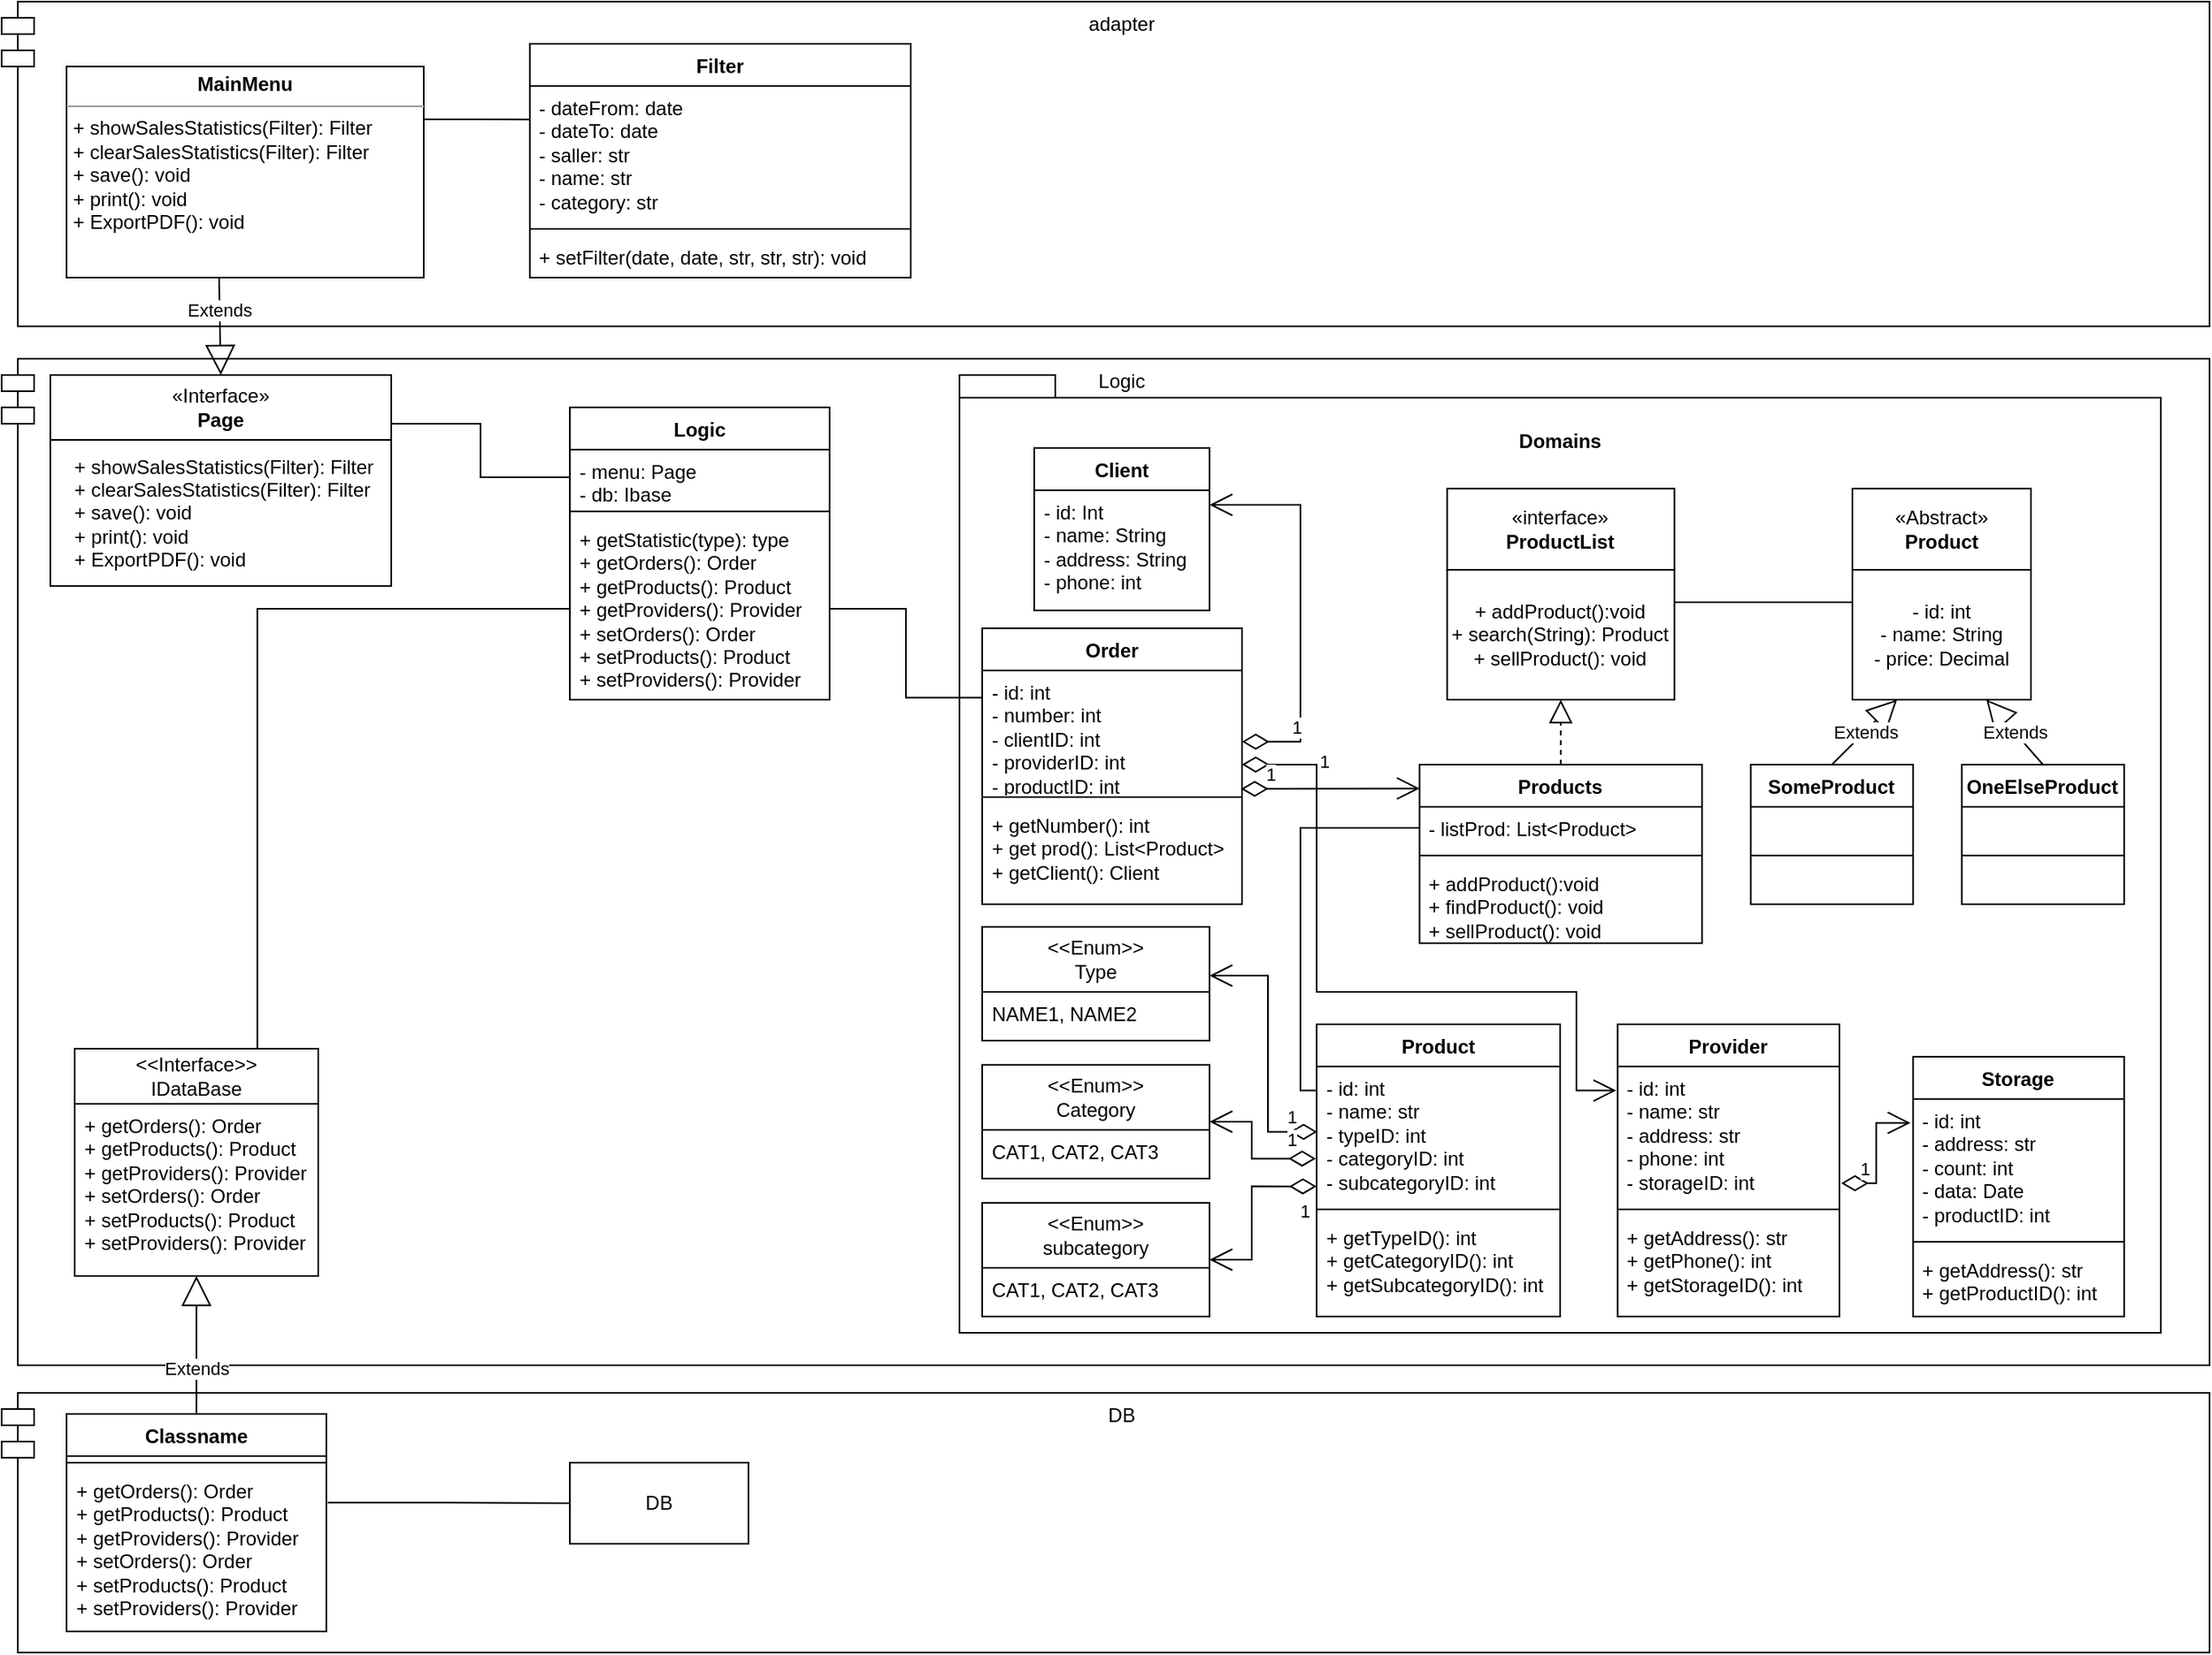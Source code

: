 <mxfile version="22.1.2" type="device">
  <diagram name="Страница — 1" id="iccQO1knJx4fQwvvYH7b">
    <mxGraphModel dx="1687" dy="1024" grid="1" gridSize="10" guides="1" tooltips="1" connect="1" arrows="1" fold="1" page="1" pageScale="1" pageWidth="827" pageHeight="1169" math="0" shadow="0">
      <root>
        <mxCell id="0" />
        <mxCell id="1" parent="0" />
        <mxCell id="4vGNX6ftqIx7hebFvJX0-1" value="adapter" style="shape=module;align=left;spacingLeft=20;align=center;verticalAlign=top;whiteSpace=wrap;html=1;" parent="1" vertex="1">
          <mxGeometry x="240" y="30" width="1360" height="200" as="geometry" />
        </mxCell>
        <mxCell id="4vGNX6ftqIx7hebFvJX0-2" value="Logic" style="shape=module;align=left;spacingLeft=20;align=center;verticalAlign=top;whiteSpace=wrap;html=1;" parent="1" vertex="1">
          <mxGeometry x="240" y="250" width="1360" height="620" as="geometry" />
        </mxCell>
        <mxCell id="4vGNX6ftqIx7hebFvJX0-3" value="DB" style="shape=module;align=left;spacingLeft=20;align=center;verticalAlign=top;whiteSpace=wrap;html=1;" parent="1" vertex="1">
          <mxGeometry x="240" y="887" width="1360" height="160" as="geometry" />
        </mxCell>
        <mxCell id="4vGNX6ftqIx7hebFvJX0-52" value="&lt;p style=&quot;margin:0px;margin-top:4px;text-align:center;&quot;&gt;&lt;b&gt;MainMenu&lt;/b&gt;&lt;/p&gt;&lt;hr size=&quot;1&quot;&gt;&lt;p style=&quot;margin:0px;margin-left:4px;&quot;&gt;+ showSalesStatistics(Filter): Filter&lt;/p&gt;&lt;p style=&quot;margin:0px;margin-left:4px;&quot;&gt;+ clearSalesStatistics(Filter): Filter&lt;br&gt;&lt;/p&gt;&lt;p style=&quot;margin:0px;margin-left:4px;&quot;&gt;+ save(): void&lt;/p&gt;&lt;p style=&quot;margin:0px;margin-left:4px;&quot;&gt;+ print(): void&lt;br&gt;&lt;/p&gt;&lt;p style=&quot;margin:0px;margin-left:4px;&quot;&gt;+ ExportPDF(): void&lt;/p&gt;&lt;p&gt;&lt;/p&gt;&lt;div style=&quot;text-align: center;&quot;&gt;&lt;span style=&quot;background-color: initial;&quot;&gt;&lt;br&gt;&lt;/span&gt;&lt;/div&gt;" style="verticalAlign=top;align=left;overflow=fill;fontSize=12;fontFamily=Helvetica;html=1;whiteSpace=wrap;" parent="1" vertex="1">
          <mxGeometry x="280" y="70" width="220" height="130" as="geometry" />
        </mxCell>
        <mxCell id="4vGNX6ftqIx7hebFvJX0-103" value="" style="endArrow=block;dashed=1;endFill=0;endSize=12;html=1;rounded=0;entryX=0.5;entryY=1;entryDx=0;entryDy=0;" parent="1" source="4vGNX6ftqIx7hebFvJX0-17" edge="1">
          <mxGeometry width="160" relative="1" as="geometry">
            <mxPoint x="1132" y="729.5" as="sourcePoint" />
            <mxPoint x="1279.37" y="720" as="targetPoint" />
          </mxGeometry>
        </mxCell>
        <mxCell id="4vGNX6ftqIx7hebFvJX0-108" value="Extends" style="endArrow=block;endSize=16;endFill=0;html=1;rounded=0;exitX=0.427;exitY=0.999;exitDx=0;exitDy=0;exitPerimeter=0;entryX=0.5;entryY=0;entryDx=0;entryDy=0;" parent="1" source="4vGNX6ftqIx7hebFvJX0-52" edge="1" target="4vGNX6ftqIx7hebFvJX0-6">
          <mxGeometry x="-0.329" width="160" relative="1" as="geometry">
            <mxPoint x="752" y="470" as="sourcePoint" />
            <mxPoint x="352" y="240" as="targetPoint" />
            <mxPoint as="offset" />
          </mxGeometry>
        </mxCell>
        <mxCell id="g3mx3zeiNkmtu5ke8cFK-6" value="Filter" style="swimlane;fontStyle=1;align=center;verticalAlign=top;childLayout=stackLayout;horizontal=1;startSize=26;horizontalStack=0;resizeParent=1;resizeParentMax=0;resizeLast=0;collapsible=1;marginBottom=0;whiteSpace=wrap;html=1;" vertex="1" parent="1">
          <mxGeometry x="565.37" y="56" width="234.63" height="144" as="geometry" />
        </mxCell>
        <mxCell id="g3mx3zeiNkmtu5ke8cFK-7" value="- dateFrom: date&lt;br&gt;- dateTo: date&lt;br&gt;- saller: str&lt;br&gt;- name: str&lt;br&gt;- category: str" style="text;strokeColor=none;fillColor=none;align=left;verticalAlign=top;spacingLeft=4;spacingRight=4;overflow=hidden;rotatable=0;points=[[0,0.5],[1,0.5]];portConstraint=eastwest;whiteSpace=wrap;html=1;" vertex="1" parent="g3mx3zeiNkmtu5ke8cFK-6">
          <mxGeometry y="26" width="234.63" height="84" as="geometry" />
        </mxCell>
        <mxCell id="g3mx3zeiNkmtu5ke8cFK-8" value="" style="line;strokeWidth=1;fillColor=none;align=left;verticalAlign=middle;spacingTop=-1;spacingLeft=3;spacingRight=3;rotatable=0;labelPosition=right;points=[];portConstraint=eastwest;strokeColor=inherit;" vertex="1" parent="g3mx3zeiNkmtu5ke8cFK-6">
          <mxGeometry y="110" width="234.63" height="8" as="geometry" />
        </mxCell>
        <mxCell id="g3mx3zeiNkmtu5ke8cFK-9" value="+ setFilter(date, date, str, str, str): void" style="text;strokeColor=none;fillColor=none;align=left;verticalAlign=top;spacingLeft=4;spacingRight=4;overflow=hidden;rotatable=0;points=[[0,0.5],[1,0.5]];portConstraint=eastwest;whiteSpace=wrap;html=1;" vertex="1" parent="g3mx3zeiNkmtu5ke8cFK-6">
          <mxGeometry y="118" width="234.63" height="26" as="geometry" />
        </mxCell>
        <mxCell id="g3mx3zeiNkmtu5ke8cFK-10" value="" style="group" vertex="1" connectable="0" parent="1">
          <mxGeometry x="270" y="260" width="210" height="164" as="geometry" />
        </mxCell>
        <mxCell id="4vGNX6ftqIx7hebFvJX0-6" value="«Interface»&lt;br&gt;&lt;b&gt;Page&lt;/b&gt;" style="html=1;whiteSpace=wrap;absoluteArcSize=0;noLabel=0;portConstraintRotation=0;snapToPoint=0;container=0;fixDash=0;dropTarget=0;collapsible=0;shadow=0;glass=0;" parent="g3mx3zeiNkmtu5ke8cFK-10" vertex="1">
          <mxGeometry width="210" height="40" as="geometry" />
        </mxCell>
        <mxCell id="4vGNX6ftqIx7hebFvJX0-46" value="&lt;p style=&quot;border-color: var(--border-color); text-align: left; margin: 0px 0px 0px 4px;&quot;&gt;+ showSalesStatistics(Filter): Filter&lt;/p&gt;&lt;p style=&quot;border-color: var(--border-color); text-align: left; margin: 0px 0px 0px 4px;&quot;&gt;+ clearSalesStatistics(Filter): Filter&lt;br style=&quot;border-color: var(--border-color);&quot;&gt;&lt;/p&gt;&lt;p style=&quot;border-color: var(--border-color); text-align: left; margin: 0px 0px 0px 4px;&quot;&gt;+ save(): void&lt;/p&gt;&lt;p style=&quot;border-color: var(--border-color); text-align: left; margin: 0px 0px 0px 4px;&quot;&gt;+ print(): void&lt;br style=&quot;border-color: var(--border-color);&quot;&gt;&lt;/p&gt;&lt;p style=&quot;border-color: var(--border-color); text-align: left; margin: 0px 0px 0px 4px;&quot;&gt;+ ExportPDF(): void&lt;/p&gt;" style="html=1;whiteSpace=wrap;" parent="g3mx3zeiNkmtu5ke8cFK-10" vertex="1">
          <mxGeometry y="40" width="210" height="90" as="geometry" />
        </mxCell>
        <mxCell id="g3mx3zeiNkmtu5ke8cFK-12" value="Logic" style="swimlane;fontStyle=1;align=center;verticalAlign=top;childLayout=stackLayout;horizontal=1;startSize=26;horizontalStack=0;resizeParent=1;resizeParentMax=0;resizeLast=0;collapsible=1;marginBottom=0;whiteSpace=wrap;html=1;" vertex="1" parent="1">
          <mxGeometry x="590" y="280" width="160" height="180" as="geometry" />
        </mxCell>
        <mxCell id="g3mx3zeiNkmtu5ke8cFK-13" value="- menu: Page&lt;br&gt;- db: Ibase" style="text;strokeColor=none;fillColor=none;align=left;verticalAlign=top;spacingLeft=4;spacingRight=4;overflow=hidden;rotatable=0;points=[[0,0.5],[1,0.5]];portConstraint=eastwest;whiteSpace=wrap;html=1;" vertex="1" parent="g3mx3zeiNkmtu5ke8cFK-12">
          <mxGeometry y="26" width="160" height="34" as="geometry" />
        </mxCell>
        <mxCell id="g3mx3zeiNkmtu5ke8cFK-14" value="" style="line;strokeWidth=1;fillColor=none;align=left;verticalAlign=middle;spacingTop=-1;spacingLeft=3;spacingRight=3;rotatable=0;labelPosition=right;points=[];portConstraint=eastwest;strokeColor=inherit;" vertex="1" parent="g3mx3zeiNkmtu5ke8cFK-12">
          <mxGeometry y="60" width="160" height="8" as="geometry" />
        </mxCell>
        <mxCell id="g3mx3zeiNkmtu5ke8cFK-15" value="+ getStatistic(type): type&lt;br&gt;+ getOrders(): Order&lt;br style=&quot;border-color: var(--border-color);&quot;&gt;+ getProducts(): Product&lt;br style=&quot;border-color: var(--border-color);&quot;&gt;+ getProviders(): Provider&lt;br style=&quot;border-color: var(--border-color);&quot;&gt;+ setOrders(): Order&lt;br style=&quot;border-color: var(--border-color);&quot;&gt;+ setProducts(): Product&lt;br style=&quot;border-color: var(--border-color);&quot;&gt;+ setProviders(): Provider" style="text;strokeColor=none;fillColor=none;align=left;verticalAlign=top;spacingLeft=4;spacingRight=4;overflow=hidden;rotatable=0;points=[[0,0.5],[1,0.5]];portConstraint=eastwest;whiteSpace=wrap;html=1;" vertex="1" parent="g3mx3zeiNkmtu5ke8cFK-12">
          <mxGeometry y="68" width="160" height="112" as="geometry" />
        </mxCell>
        <mxCell id="g3mx3zeiNkmtu5ke8cFK-16" value="&lt;div style=&quot;&quot;&gt;&lt;span style=&quot;background-color: initial;&quot;&gt;Domains&lt;/span&gt;&lt;/div&gt;&lt;div style=&quot;&quot;&gt;&lt;span style=&quot;background-color: initial;&quot;&gt;&lt;br&gt;&lt;/span&gt;&lt;/div&gt;&lt;div style=&quot;&quot;&gt;&lt;span style=&quot;background-color: initial;&quot;&gt;&lt;br&gt;&lt;/span&gt;&lt;/div&gt;&lt;div style=&quot;&quot;&gt;&lt;span style=&quot;background-color: initial;&quot;&gt;&lt;br&gt;&lt;/span&gt;&lt;/div&gt;&lt;br&gt;&lt;br&gt;&lt;br&gt;&lt;br&gt;&lt;br&gt;&lt;br&gt;&lt;br&gt;&lt;br&gt;&lt;br&gt;&lt;br&gt;&lt;br&gt;&lt;br&gt;&lt;br&gt;&lt;br&gt;&lt;br&gt;&lt;br&gt;&lt;br&gt;&lt;br&gt;&lt;br&gt;&lt;br&gt;&lt;br&gt;&lt;br&gt;&lt;br&gt;&lt;br&gt;&lt;br&gt;&lt;br&gt;&lt;br&gt;&lt;br&gt;&lt;br&gt;&lt;br&gt;&lt;br&gt;&lt;br&gt;&lt;div style=&quot;&quot;&gt;&lt;br&gt;&lt;/div&gt;" style="shape=folder;fontStyle=1;spacingTop=10;tabWidth=40;tabHeight=14;tabPosition=left;html=1;whiteSpace=wrap;align=center;" vertex="1" parent="1">
          <mxGeometry x="830" y="260" width="740" height="590" as="geometry" />
        </mxCell>
        <mxCell id="g3mx3zeiNkmtu5ke8cFK-17" value="Product" style="swimlane;fontStyle=1;align=center;verticalAlign=top;childLayout=stackLayout;horizontal=1;startSize=26;horizontalStack=0;resizeParent=1;resizeParentMax=0;resizeLast=0;collapsible=1;marginBottom=0;whiteSpace=wrap;html=1;" vertex="1" parent="1">
          <mxGeometry x="1050" y="660" width="150" height="180" as="geometry" />
        </mxCell>
        <mxCell id="g3mx3zeiNkmtu5ke8cFK-18" value="- id: int&lt;br&gt;- name: str&lt;br&gt;- typeID: int&lt;br&gt;- categoryID: int&lt;br&gt;- subcategoryID: int" style="text;strokeColor=none;fillColor=none;align=left;verticalAlign=top;spacingLeft=4;spacingRight=4;overflow=hidden;rotatable=0;points=[[0,0.5],[1,0.5]];portConstraint=eastwest;whiteSpace=wrap;html=1;" vertex="1" parent="g3mx3zeiNkmtu5ke8cFK-17">
          <mxGeometry y="26" width="150" height="84" as="geometry" />
        </mxCell>
        <mxCell id="g3mx3zeiNkmtu5ke8cFK-19" value="" style="line;strokeWidth=1;fillColor=none;align=left;verticalAlign=middle;spacingTop=-1;spacingLeft=3;spacingRight=3;rotatable=0;labelPosition=right;points=[];portConstraint=eastwest;strokeColor=inherit;" vertex="1" parent="g3mx3zeiNkmtu5ke8cFK-17">
          <mxGeometry y="110" width="150" height="8" as="geometry" />
        </mxCell>
        <mxCell id="g3mx3zeiNkmtu5ke8cFK-20" value="+ getTypeID(): int&lt;br&gt;+ getCategoryID(): int&lt;br&gt;+ getSubcategoryID(): int" style="text;strokeColor=none;fillColor=none;align=left;verticalAlign=top;spacingLeft=4;spacingRight=4;overflow=hidden;rotatable=0;points=[[0,0.5],[1,0.5]];portConstraint=eastwest;whiteSpace=wrap;html=1;" vertex="1" parent="g3mx3zeiNkmtu5ke8cFK-17">
          <mxGeometry y="118" width="150" height="62" as="geometry" />
        </mxCell>
        <mxCell id="g3mx3zeiNkmtu5ke8cFK-21" value="Client" style="swimlane;fontStyle=1;align=center;verticalAlign=top;childLayout=stackLayout;horizontal=1;startSize=26;horizontalStack=0;resizeParent=1;resizeParentMax=0;resizeLast=0;collapsible=1;marginBottom=0;whiteSpace=wrap;html=1;" vertex="1" parent="1">
          <mxGeometry x="876" y="305" width="108" height="100" as="geometry" />
        </mxCell>
        <mxCell id="g3mx3zeiNkmtu5ke8cFK-22" value="- id: Int&lt;br&gt;- name: String&lt;br&gt;- address: String&lt;br&gt;- phone: int" style="text;strokeColor=none;fillColor=none;align=left;verticalAlign=top;spacingLeft=4;spacingRight=4;overflow=hidden;rotatable=0;points=[[0,0.5],[1,0.5]];portConstraint=eastwest;whiteSpace=wrap;html=1;" vertex="1" parent="g3mx3zeiNkmtu5ke8cFK-21">
          <mxGeometry y="26" width="108" height="74" as="geometry" />
        </mxCell>
        <mxCell id="g3mx3zeiNkmtu5ke8cFK-47" value="Products" style="swimlane;fontStyle=1;align=center;verticalAlign=top;childLayout=stackLayout;horizontal=1;startSize=26;horizontalStack=0;resizeParent=1;resizeParentMax=0;resizeLast=0;collapsible=1;marginBottom=0;whiteSpace=wrap;html=1;" vertex="1" parent="1">
          <mxGeometry x="1113.37" y="500" width="174" height="110" as="geometry" />
        </mxCell>
        <mxCell id="g3mx3zeiNkmtu5ke8cFK-48" value="- listProd: List&amp;lt;Product&amp;gt;" style="text;strokeColor=none;fillColor=none;align=left;verticalAlign=top;spacingLeft=4;spacingRight=4;overflow=hidden;rotatable=0;points=[[0,0.5],[1,0.5]];portConstraint=eastwest;whiteSpace=wrap;html=1;" vertex="1" parent="g3mx3zeiNkmtu5ke8cFK-47">
          <mxGeometry y="26" width="174" height="26" as="geometry" />
        </mxCell>
        <mxCell id="g3mx3zeiNkmtu5ke8cFK-49" value="" style="line;strokeWidth=1;fillColor=none;align=left;verticalAlign=middle;spacingTop=-1;spacingLeft=3;spacingRight=3;rotatable=0;labelPosition=right;points=[];portConstraint=eastwest;strokeColor=inherit;" vertex="1" parent="g3mx3zeiNkmtu5ke8cFK-47">
          <mxGeometry y="52" width="174" height="8" as="geometry" />
        </mxCell>
        <mxCell id="g3mx3zeiNkmtu5ke8cFK-50" value="+ addProduct():void&lt;br style=&quot;border-color: var(--border-color); text-align: center;&quot;&gt;&lt;span style=&quot;text-align: center;&quot;&gt;+ findProduct(): void&lt;/span&gt;&lt;br style=&quot;border-color: var(--border-color); text-align: center;&quot;&gt;&lt;span style=&quot;text-align: center;&quot;&gt;+ sellProduct(): void&lt;/span&gt;" style="text;strokeColor=none;fillColor=none;align=left;verticalAlign=top;spacingLeft=4;spacingRight=4;overflow=hidden;rotatable=0;points=[[0,0.5],[1,0.5]];portConstraint=eastwest;whiteSpace=wrap;html=1;" vertex="1" parent="g3mx3zeiNkmtu5ke8cFK-47">
          <mxGeometry y="60" width="174" height="50" as="geometry" />
        </mxCell>
        <mxCell id="g3mx3zeiNkmtu5ke8cFK-51" value="«interface»&lt;br&gt;&lt;b&gt;ProductList&lt;/b&gt;" style="html=1;whiteSpace=wrap;" vertex="1" parent="1">
          <mxGeometry x="1130.37" y="330" width="140" height="50" as="geometry" />
        </mxCell>
        <mxCell id="g3mx3zeiNkmtu5ke8cFK-52" value="«Abstract»&lt;br&gt;&lt;b&gt;Product&lt;/b&gt;" style="html=1;whiteSpace=wrap;" vertex="1" parent="1">
          <mxGeometry x="1380" y="330" width="110" height="50" as="geometry" />
        </mxCell>
        <mxCell id="g3mx3zeiNkmtu5ke8cFK-53" value="SomeProduct" style="swimlane;fontStyle=1;align=center;verticalAlign=top;childLayout=stackLayout;horizontal=1;startSize=26;horizontalStack=0;resizeParent=1;resizeParentMax=0;resizeLast=0;collapsible=1;marginBottom=0;whiteSpace=wrap;html=1;" vertex="1" parent="1">
          <mxGeometry x="1317.37" y="500" width="100" height="86" as="geometry" />
        </mxCell>
        <mxCell id="g3mx3zeiNkmtu5ke8cFK-54" value="&lt;br&gt;" style="text;strokeColor=none;fillColor=none;align=left;verticalAlign=top;spacingLeft=4;spacingRight=4;overflow=hidden;rotatable=0;points=[[0,0.5],[1,0.5]];portConstraint=eastwest;whiteSpace=wrap;html=1;" vertex="1" parent="g3mx3zeiNkmtu5ke8cFK-53">
          <mxGeometry y="26" width="100" height="26" as="geometry" />
        </mxCell>
        <mxCell id="g3mx3zeiNkmtu5ke8cFK-55" value="" style="line;strokeWidth=1;fillColor=none;align=left;verticalAlign=middle;spacingTop=-1;spacingLeft=3;spacingRight=3;rotatable=0;labelPosition=right;points=[];portConstraint=eastwest;strokeColor=inherit;" vertex="1" parent="g3mx3zeiNkmtu5ke8cFK-53">
          <mxGeometry y="52" width="100" height="8" as="geometry" />
        </mxCell>
        <mxCell id="g3mx3zeiNkmtu5ke8cFK-56" value="&lt;br&gt;" style="text;strokeColor=none;fillColor=none;align=left;verticalAlign=top;spacingLeft=4;spacingRight=4;overflow=hidden;rotatable=0;points=[[0,0.5],[1,0.5]];portConstraint=eastwest;whiteSpace=wrap;html=1;" vertex="1" parent="g3mx3zeiNkmtu5ke8cFK-53">
          <mxGeometry y="60" width="100" height="26" as="geometry" />
        </mxCell>
        <mxCell id="g3mx3zeiNkmtu5ke8cFK-57" value="+ addProduct():void&lt;br&gt;+ search(String): Product&lt;br&gt;+ sellProduct(): void" style="html=1;whiteSpace=wrap;" vertex="1" parent="1">
          <mxGeometry x="1130.37" y="380" width="140" height="80" as="geometry" />
        </mxCell>
        <mxCell id="g3mx3zeiNkmtu5ke8cFK-58" value="- id: int&lt;br&gt;- name: String&lt;br&gt;- price: Decimal" style="html=1;whiteSpace=wrap;" vertex="1" parent="1">
          <mxGeometry x="1380" y="380" width="110" height="80" as="geometry" />
        </mxCell>
        <mxCell id="g3mx3zeiNkmtu5ke8cFK-59" value="OneElseProduct" style="swimlane;fontStyle=1;align=center;verticalAlign=top;childLayout=stackLayout;horizontal=1;startSize=26;horizontalStack=0;resizeParent=1;resizeParentMax=0;resizeLast=0;collapsible=1;marginBottom=0;whiteSpace=wrap;html=1;" vertex="1" parent="1">
          <mxGeometry x="1447.37" y="500" width="100" height="86" as="geometry" />
        </mxCell>
        <mxCell id="g3mx3zeiNkmtu5ke8cFK-60" value="&lt;br&gt;" style="text;strokeColor=none;fillColor=none;align=left;verticalAlign=top;spacingLeft=4;spacingRight=4;overflow=hidden;rotatable=0;points=[[0,0.5],[1,0.5]];portConstraint=eastwest;whiteSpace=wrap;html=1;" vertex="1" parent="g3mx3zeiNkmtu5ke8cFK-59">
          <mxGeometry y="26" width="100" height="26" as="geometry" />
        </mxCell>
        <mxCell id="g3mx3zeiNkmtu5ke8cFK-61" value="" style="line;strokeWidth=1;fillColor=none;align=left;verticalAlign=middle;spacingTop=-1;spacingLeft=3;spacingRight=3;rotatable=0;labelPosition=right;points=[];portConstraint=eastwest;strokeColor=inherit;" vertex="1" parent="g3mx3zeiNkmtu5ke8cFK-59">
          <mxGeometry y="52" width="100" height="8" as="geometry" />
        </mxCell>
        <mxCell id="g3mx3zeiNkmtu5ke8cFK-62" value="&lt;br&gt;" style="text;strokeColor=none;fillColor=none;align=left;verticalAlign=top;spacingLeft=4;spacingRight=4;overflow=hidden;rotatable=0;points=[[0,0.5],[1,0.5]];portConstraint=eastwest;whiteSpace=wrap;html=1;" vertex="1" parent="g3mx3zeiNkmtu5ke8cFK-59">
          <mxGeometry y="60" width="100" height="26" as="geometry" />
        </mxCell>
        <mxCell id="g3mx3zeiNkmtu5ke8cFK-63" value="" style="endArrow=block;dashed=1;endFill=0;endSize=12;html=1;rounded=0;exitX=0.5;exitY=0;exitDx=0;exitDy=0;entryX=0.5;entryY=1;entryDx=0;entryDy=0;" edge="1" parent="1" source="g3mx3zeiNkmtu5ke8cFK-47" target="g3mx3zeiNkmtu5ke8cFK-57">
          <mxGeometry width="160" relative="1" as="geometry">
            <mxPoint x="1140" y="345" as="sourcePoint" />
            <mxPoint x="1300" y="345" as="targetPoint" />
            <Array as="points" />
          </mxGeometry>
        </mxCell>
        <mxCell id="g3mx3zeiNkmtu5ke8cFK-64" value="Extends" style="endArrow=block;endSize=16;endFill=0;html=1;rounded=0;entryX=0.25;entryY=1;entryDx=0;entryDy=0;exitX=0.5;exitY=0;exitDx=0;exitDy=0;" edge="1" parent="1" source="g3mx3zeiNkmtu5ke8cFK-53" target="g3mx3zeiNkmtu5ke8cFK-58">
          <mxGeometry width="160" relative="1" as="geometry">
            <mxPoint x="1338" y="472" as="sourcePoint" />
            <mxPoint x="1498" y="472" as="targetPoint" />
          </mxGeometry>
        </mxCell>
        <mxCell id="g3mx3zeiNkmtu5ke8cFK-65" value="Extends" style="endArrow=block;endSize=16;endFill=0;html=1;rounded=0;entryX=0.75;entryY=1;entryDx=0;entryDy=0;exitX=0.5;exitY=0;exitDx=0;exitDy=0;" edge="1" parent="1" source="g3mx3zeiNkmtu5ke8cFK-59" target="g3mx3zeiNkmtu5ke8cFK-58">
          <mxGeometry width="160" relative="1" as="geometry">
            <mxPoint x="1140" y="210" as="sourcePoint" />
            <mxPoint x="1300" y="210" as="targetPoint" />
          </mxGeometry>
        </mxCell>
        <mxCell id="g3mx3zeiNkmtu5ke8cFK-66" value="" style="endArrow=none;html=1;edgeStyle=orthogonalEdgeStyle;rounded=0;exitX=0;exitY=0.25;exitDx=0;exitDy=0;entryX=1;entryY=0.25;entryDx=0;entryDy=0;" edge="1" parent="1" source="g3mx3zeiNkmtu5ke8cFK-58" target="g3mx3zeiNkmtu5ke8cFK-57">
          <mxGeometry relative="1" as="geometry">
            <mxPoint x="1309" y="290" as="sourcePoint" />
            <mxPoint x="1190" y="365" as="targetPoint" />
          </mxGeometry>
        </mxCell>
        <mxCell id="g3mx3zeiNkmtu5ke8cFK-67" value="Order" style="swimlane;fontStyle=1;align=center;verticalAlign=top;childLayout=stackLayout;horizontal=1;startSize=26;horizontalStack=0;resizeParent=1;resizeParentMax=0;resizeLast=0;collapsible=1;marginBottom=0;whiteSpace=wrap;html=1;" vertex="1" parent="1">
          <mxGeometry x="844" y="416" width="160" height="170" as="geometry" />
        </mxCell>
        <mxCell id="g3mx3zeiNkmtu5ke8cFK-68" value="- id: int&lt;br&gt;- number: int&lt;br&gt;- clientID: int&lt;br&gt;- providerID: int&lt;br style=&quot;border-color: var(--border-color);&quot;&gt;- productID: int" style="text;strokeColor=none;fillColor=none;align=left;verticalAlign=top;spacingLeft=4;spacingRight=4;overflow=hidden;rotatable=0;points=[[0,0.5],[1,0.5]];portConstraint=eastwest;whiteSpace=wrap;html=1;" vertex="1" parent="g3mx3zeiNkmtu5ke8cFK-67">
          <mxGeometry y="26" width="160" height="74" as="geometry" />
        </mxCell>
        <mxCell id="g3mx3zeiNkmtu5ke8cFK-69" value="" style="line;strokeWidth=1;fillColor=none;align=left;verticalAlign=middle;spacingTop=-1;spacingLeft=3;spacingRight=3;rotatable=0;labelPosition=right;points=[];portConstraint=eastwest;strokeColor=inherit;" vertex="1" parent="g3mx3zeiNkmtu5ke8cFK-67">
          <mxGeometry y="100" width="160" height="8" as="geometry" />
        </mxCell>
        <mxCell id="g3mx3zeiNkmtu5ke8cFK-70" value="+ getNumber(): int&lt;br&gt;+ get prod(): List&amp;lt;Product&amp;gt;&lt;br&gt;+ getClient(): Client" style="text;strokeColor=none;fillColor=none;align=left;verticalAlign=top;spacingLeft=4;spacingRight=4;overflow=hidden;rotatable=0;points=[[0,0.5],[1,0.5]];portConstraint=eastwest;whiteSpace=wrap;html=1;" vertex="1" parent="g3mx3zeiNkmtu5ke8cFK-67">
          <mxGeometry y="108" width="160" height="62" as="geometry" />
        </mxCell>
        <mxCell id="g3mx3zeiNkmtu5ke8cFK-71" value="Storage" style="swimlane;fontStyle=1;align=center;verticalAlign=top;childLayout=stackLayout;horizontal=1;startSize=26;horizontalStack=0;resizeParent=1;resizeParentMax=0;resizeLast=0;collapsible=1;marginBottom=0;whiteSpace=wrap;html=1;" vertex="1" parent="1">
          <mxGeometry x="1417.37" y="680" width="130" height="160" as="geometry" />
        </mxCell>
        <mxCell id="g3mx3zeiNkmtu5ke8cFK-72" value="- id: int&lt;br&gt;- address: str&lt;br&gt;- count: int&lt;br&gt;- data: Date&lt;br&gt;- productID: int" style="text;strokeColor=none;fillColor=none;align=left;verticalAlign=top;spacingLeft=4;spacingRight=4;overflow=hidden;rotatable=0;points=[[0,0.5],[1,0.5]];portConstraint=eastwest;whiteSpace=wrap;html=1;" vertex="1" parent="g3mx3zeiNkmtu5ke8cFK-71">
          <mxGeometry y="26" width="130" height="84" as="geometry" />
        </mxCell>
        <mxCell id="g3mx3zeiNkmtu5ke8cFK-73" value="" style="line;strokeWidth=1;fillColor=none;align=left;verticalAlign=middle;spacingTop=-1;spacingLeft=3;spacingRight=3;rotatable=0;labelPosition=right;points=[];portConstraint=eastwest;strokeColor=inherit;" vertex="1" parent="g3mx3zeiNkmtu5ke8cFK-71">
          <mxGeometry y="110" width="130" height="8" as="geometry" />
        </mxCell>
        <mxCell id="g3mx3zeiNkmtu5ke8cFK-74" value="+ getAddress(): str&lt;br&gt;+ getProductID(): int" style="text;strokeColor=none;fillColor=none;align=left;verticalAlign=top;spacingLeft=4;spacingRight=4;overflow=hidden;rotatable=0;points=[[0,0.5],[1,0.5]];portConstraint=eastwest;whiteSpace=wrap;html=1;" vertex="1" parent="g3mx3zeiNkmtu5ke8cFK-71">
          <mxGeometry y="118" width="130" height="42" as="geometry" />
        </mxCell>
        <mxCell id="g3mx3zeiNkmtu5ke8cFK-75" value="Provider" style="swimlane;fontStyle=1;align=center;verticalAlign=top;childLayout=stackLayout;horizontal=1;startSize=26;horizontalStack=0;resizeParent=1;resizeParentMax=0;resizeLast=0;collapsible=1;marginBottom=0;whiteSpace=wrap;html=1;" vertex="1" parent="1">
          <mxGeometry x="1235.37" y="660" width="136.63" height="180" as="geometry" />
        </mxCell>
        <mxCell id="g3mx3zeiNkmtu5ke8cFK-76" value="- id: int&lt;br&gt;- name: str&lt;br&gt;- address: str&lt;br&gt;- phone: int&lt;br&gt;- storageID: int" style="text;strokeColor=none;fillColor=none;align=left;verticalAlign=top;spacingLeft=4;spacingRight=4;overflow=hidden;rotatable=0;points=[[0,0.5],[1,0.5]];portConstraint=eastwest;whiteSpace=wrap;html=1;" vertex="1" parent="g3mx3zeiNkmtu5ke8cFK-75">
          <mxGeometry y="26" width="136.63" height="84" as="geometry" />
        </mxCell>
        <mxCell id="g3mx3zeiNkmtu5ke8cFK-77" value="" style="line;strokeWidth=1;fillColor=none;align=left;verticalAlign=middle;spacingTop=-1;spacingLeft=3;spacingRight=3;rotatable=0;labelPosition=right;points=[];portConstraint=eastwest;strokeColor=inherit;" vertex="1" parent="g3mx3zeiNkmtu5ke8cFK-75">
          <mxGeometry y="110" width="136.63" height="8" as="geometry" />
        </mxCell>
        <mxCell id="g3mx3zeiNkmtu5ke8cFK-78" value="+ getAddress(): str&lt;br&gt;+ getPhone(): int&lt;br&gt;+ getStorageID(): int" style="text;strokeColor=none;fillColor=none;align=left;verticalAlign=top;spacingLeft=4;spacingRight=4;overflow=hidden;rotatable=0;points=[[0,0.5],[1,0.5]];portConstraint=eastwest;whiteSpace=wrap;html=1;" vertex="1" parent="g3mx3zeiNkmtu5ke8cFK-75">
          <mxGeometry y="118" width="136.63" height="62" as="geometry" />
        </mxCell>
        <mxCell id="g3mx3zeiNkmtu5ke8cFK-79" value="&amp;lt;&amp;lt;Enum&amp;gt;&amp;gt;&lt;br&gt;Type" style="swimlane;fontStyle=0;childLayout=stackLayout;horizontal=1;startSize=40;fillColor=none;horizontalStack=0;resizeParent=1;resizeParentMax=0;resizeLast=0;collapsible=1;marginBottom=0;whiteSpace=wrap;html=1;" vertex="1" parent="1">
          <mxGeometry x="844" y="600" width="140" height="70" as="geometry" />
        </mxCell>
        <mxCell id="g3mx3zeiNkmtu5ke8cFK-80" value="NAME1, NAME2" style="text;strokeColor=none;fillColor=none;align=left;verticalAlign=top;spacingLeft=4;spacingRight=4;overflow=hidden;rotatable=0;points=[[0,0.5],[1,0.5]];portConstraint=eastwest;whiteSpace=wrap;html=1;" vertex="1" parent="g3mx3zeiNkmtu5ke8cFK-79">
          <mxGeometry y="40" width="140" height="30" as="geometry" />
        </mxCell>
        <mxCell id="g3mx3zeiNkmtu5ke8cFK-83" value="&amp;lt;&amp;lt;Enum&amp;gt;&amp;gt;&lt;br&gt;Category" style="swimlane;fontStyle=0;childLayout=stackLayout;horizontal=1;startSize=40;fillColor=none;horizontalStack=0;resizeParent=1;resizeParentMax=0;resizeLast=0;collapsible=1;marginBottom=0;whiteSpace=wrap;html=1;" vertex="1" parent="1">
          <mxGeometry x="844" y="685" width="140" height="70" as="geometry" />
        </mxCell>
        <mxCell id="g3mx3zeiNkmtu5ke8cFK-84" value="CAT1, CAT2, CAT3" style="text;strokeColor=none;fillColor=none;align=left;verticalAlign=top;spacingLeft=4;spacingRight=4;overflow=hidden;rotatable=0;points=[[0,0.5],[1,0.5]];portConstraint=eastwest;whiteSpace=wrap;html=1;" vertex="1" parent="g3mx3zeiNkmtu5ke8cFK-83">
          <mxGeometry y="40" width="140" height="30" as="geometry" />
        </mxCell>
        <mxCell id="g3mx3zeiNkmtu5ke8cFK-85" value="&amp;lt;&amp;lt;Enum&amp;gt;&amp;gt;&lt;br&gt;subcategory" style="swimlane;fontStyle=0;childLayout=stackLayout;horizontal=1;startSize=40;fillColor=none;horizontalStack=0;resizeParent=1;resizeParentMax=0;resizeLast=0;collapsible=1;marginBottom=0;whiteSpace=wrap;html=1;" vertex="1" parent="1">
          <mxGeometry x="844" y="770" width="140" height="70" as="geometry" />
        </mxCell>
        <mxCell id="g3mx3zeiNkmtu5ke8cFK-86" value="CAT1, CAT2, CAT3" style="text;strokeColor=none;fillColor=none;align=left;verticalAlign=top;spacingLeft=4;spacingRight=4;overflow=hidden;rotatable=0;points=[[0,0.5],[1,0.5]];portConstraint=eastwest;whiteSpace=wrap;html=1;" vertex="1" parent="g3mx3zeiNkmtu5ke8cFK-85">
          <mxGeometry y="40" width="140" height="30" as="geometry" />
        </mxCell>
        <mxCell id="g3mx3zeiNkmtu5ke8cFK-87" value="1" style="endArrow=open;html=1;endSize=12;startArrow=diamondThin;startSize=14;startFill=0;edgeStyle=orthogonalEdgeStyle;align=left;verticalAlign=bottom;rounded=0;entryX=1.007;entryY=0.438;entryDx=0;entryDy=0;entryPerimeter=0;" edge="1" parent="1" target="g3mx3zeiNkmtu5ke8cFK-79">
          <mxGeometry x="-0.751" relative="1" as="geometry">
            <mxPoint x="1050.42" y="726.217" as="sourcePoint" />
            <mxPoint x="984.0" y="590.0" as="targetPoint" />
            <Array as="points">
              <mxPoint x="1020" y="726" />
              <mxPoint x="1020" y="630" />
              <mxPoint x="984" y="630" />
            </Array>
            <mxPoint as="offset" />
          </mxGeometry>
        </mxCell>
        <mxCell id="g3mx3zeiNkmtu5ke8cFK-88" value="1" style="endArrow=open;html=1;endSize=12;startArrow=diamondThin;startSize=14;startFill=0;edgeStyle=orthogonalEdgeStyle;align=left;verticalAlign=bottom;rounded=0;entryX=1;entryY=0.5;entryDx=0;entryDy=0;exitX=-0.003;exitY=0.675;exitDx=0;exitDy=0;exitPerimeter=0;" edge="1" parent="1" source="g3mx3zeiNkmtu5ke8cFK-18" target="g3mx3zeiNkmtu5ke8cFK-83">
          <mxGeometry x="-0.555" y="-3" relative="1" as="geometry">
            <mxPoint x="1050" y="774" as="sourcePoint" />
            <mxPoint x="994" y="638" as="targetPoint" />
            <Array as="points">
              <mxPoint x="1010" y="743" />
              <mxPoint x="1010" y="720" />
            </Array>
            <mxPoint as="offset" />
          </mxGeometry>
        </mxCell>
        <mxCell id="g3mx3zeiNkmtu5ke8cFK-89" value="1" style="endArrow=open;html=1;endSize=12;startArrow=diamondThin;startSize=14;startFill=0;edgeStyle=orthogonalEdgeStyle;align=left;verticalAlign=bottom;rounded=0;entryX=1;entryY=0.5;entryDx=0;entryDy=0;exitX=0;exitY=0.879;exitDx=0;exitDy=0;exitPerimeter=0;" edge="1" parent="1" source="g3mx3zeiNkmtu5ke8cFK-18" target="g3mx3zeiNkmtu5ke8cFK-85">
          <mxGeometry x="0.203" y="18" relative="1" as="geometry">
            <mxPoint x="1050" y="774" as="sourcePoint" />
            <mxPoint x="994" y="638" as="targetPoint" />
            <Array as="points">
              <mxPoint x="1010" y="760" />
              <mxPoint x="1010" y="805" />
            </Array>
            <mxPoint x="10" y="-3" as="offset" />
          </mxGeometry>
        </mxCell>
        <mxCell id="g3mx3zeiNkmtu5ke8cFK-90" value="1" style="endArrow=open;html=1;endSize=12;startArrow=diamondThin;startSize=14;startFill=0;edgeStyle=orthogonalEdgeStyle;align=left;verticalAlign=bottom;rounded=0;exitX=1.008;exitY=0.856;exitDx=0;exitDy=0;exitPerimeter=0;entryX=-0.012;entryY=0.175;entryDx=0;entryDy=0;entryPerimeter=0;" edge="1" parent="1" source="g3mx3zeiNkmtu5ke8cFK-76" target="g3mx3zeiNkmtu5ke8cFK-72">
          <mxGeometry x="-0.751" relative="1" as="geometry">
            <mxPoint x="1426.39" y="716.217" as="sourcePoint" />
            <mxPoint x="1360.97" y="621" as="targetPoint" />
            <Array as="points" />
            <mxPoint as="offset" />
          </mxGeometry>
        </mxCell>
        <mxCell id="g3mx3zeiNkmtu5ke8cFK-92" value="1" style="endArrow=open;html=1;endSize=12;startArrow=diamondThin;startSize=14;startFill=0;edgeStyle=orthogonalEdgeStyle;align=left;verticalAlign=bottom;rounded=0;exitX=-0.006;exitY=0.176;exitDx=0;exitDy=0;exitPerimeter=0;entryX=-0.006;entryY=0.176;entryDx=0;entryDy=0;entryPerimeter=0;" edge="1" parent="1" target="g3mx3zeiNkmtu5ke8cFK-76">
          <mxGeometry x="-0.751" relative="1" as="geometry">
            <mxPoint x="1004" y="499.97" as="sourcePoint" />
            <mxPoint x="1051" y="684.97" as="targetPoint" />
            <Array as="points">
              <mxPoint x="1050" y="500" />
              <mxPoint x="1050" y="640" />
              <mxPoint x="1210" y="640" />
              <mxPoint x="1210" y="701" />
            </Array>
            <mxPoint as="offset" />
          </mxGeometry>
        </mxCell>
        <mxCell id="g3mx3zeiNkmtu5ke8cFK-91" value="1" style="endArrow=open;html=1;endSize=12;startArrow=diamondThin;startSize=14;startFill=0;edgeStyle=orthogonalEdgeStyle;align=left;verticalAlign=bottom;rounded=0;exitX=0.996;exitY=0.986;exitDx=0;exitDy=0;exitPerimeter=0;entryX=0.001;entryY=0.134;entryDx=0;entryDy=0;entryPerimeter=0;" edge="1" parent="1" source="g3mx3zeiNkmtu5ke8cFK-68" target="g3mx3zeiNkmtu5ke8cFK-47">
          <mxGeometry x="-0.751" relative="1" as="geometry">
            <mxPoint x="1030.97" y="514.78" as="sourcePoint" />
            <mxPoint x="1080" y="515" as="targetPoint" />
            <Array as="points">
              <mxPoint x="1114" y="515" />
            </Array>
            <mxPoint as="offset" />
          </mxGeometry>
        </mxCell>
        <mxCell id="g3mx3zeiNkmtu5ke8cFK-93" value="1" style="endArrow=open;html=1;endSize=12;startArrow=diamondThin;startSize=14;startFill=0;edgeStyle=orthogonalEdgeStyle;align=left;verticalAlign=bottom;rounded=0;exitX=1;exitY=0.593;exitDx=0;exitDy=0;entryX=0.996;entryY=0.986;entryDx=0;entryDy=0;entryPerimeter=0;exitPerimeter=0;" edge="1" parent="1" source="g3mx3zeiNkmtu5ke8cFK-68">
          <mxGeometry x="-0.751" relative="1" as="geometry">
            <mxPoint x="1031" y="525" as="sourcePoint" />
            <mxPoint x="984" y="340" as="targetPoint" />
            <Array as="points">
              <mxPoint x="1040" y="486" />
              <mxPoint x="1040" y="340" />
            </Array>
            <mxPoint as="offset" />
          </mxGeometry>
        </mxCell>
        <mxCell id="g3mx3zeiNkmtu5ke8cFK-95" value="" style="endArrow=none;html=1;edgeStyle=orthogonalEdgeStyle;rounded=0;exitX=-0.003;exitY=0.176;exitDx=0;exitDy=0;exitPerimeter=0;entryX=0;entryY=0.5;entryDx=0;entryDy=0;" edge="1" parent="1" source="g3mx3zeiNkmtu5ke8cFK-18" target="g3mx3zeiNkmtu5ke8cFK-48">
          <mxGeometry relative="1" as="geometry">
            <mxPoint x="1050" y="600" as="sourcePoint" />
            <mxPoint x="1210" y="600" as="targetPoint" />
          </mxGeometry>
        </mxCell>
        <mxCell id="g3mx3zeiNkmtu5ke8cFK-98" value="&amp;lt;&amp;lt;Interface&amp;gt;&amp;gt;&lt;br&gt;IDataBase" style="swimlane;fontStyle=0;childLayout=stackLayout;horizontal=1;startSize=34;fillColor=none;horizontalStack=0;resizeParent=1;resizeParentMax=0;resizeLast=0;collapsible=1;marginBottom=0;whiteSpace=wrap;html=1;" vertex="1" parent="1">
          <mxGeometry x="285" y="675" width="150" height="140" as="geometry" />
        </mxCell>
        <mxCell id="g3mx3zeiNkmtu5ke8cFK-99" value="+ getOrders(): Order&lt;br&gt;+ getProducts(): Product&lt;br&gt;+ getProviders(): Provider&lt;br&gt;+ setOrders(): Order&lt;br style=&quot;border-color: var(--border-color);&quot;&gt;+ setProducts(): Product&lt;br style=&quot;border-color: var(--border-color);&quot;&gt;+ setProviders(): Provider" style="text;strokeColor=none;fillColor=none;align=left;verticalAlign=top;spacingLeft=4;spacingRight=4;overflow=hidden;rotatable=0;points=[[0,0.5],[1,0.5]];portConstraint=eastwest;whiteSpace=wrap;html=1;" vertex="1" parent="g3mx3zeiNkmtu5ke8cFK-98">
          <mxGeometry y="34" width="150" height="106" as="geometry" />
        </mxCell>
        <mxCell id="g3mx3zeiNkmtu5ke8cFK-102" value="Classname" style="swimlane;fontStyle=1;align=center;verticalAlign=top;childLayout=stackLayout;horizontal=1;startSize=26;horizontalStack=0;resizeParent=1;resizeParentMax=0;resizeLast=0;collapsible=1;marginBottom=0;whiteSpace=wrap;html=1;" vertex="1" parent="1">
          <mxGeometry x="280" y="900" width="160" height="134" as="geometry" />
        </mxCell>
        <mxCell id="g3mx3zeiNkmtu5ke8cFK-104" value="" style="line;strokeWidth=1;fillColor=none;align=left;verticalAlign=middle;spacingTop=-1;spacingLeft=3;spacingRight=3;rotatable=0;labelPosition=right;points=[];portConstraint=eastwest;strokeColor=inherit;" vertex="1" parent="g3mx3zeiNkmtu5ke8cFK-102">
          <mxGeometry y="26" width="160" height="8" as="geometry" />
        </mxCell>
        <mxCell id="g3mx3zeiNkmtu5ke8cFK-105" value="+ getOrders(): Order&lt;br style=&quot;border-color: var(--border-color);&quot;&gt;+ getProducts(): Product&lt;br style=&quot;border-color: var(--border-color);&quot;&gt;+ getProviders(): Provider&lt;br style=&quot;border-color: var(--border-color);&quot;&gt;+ setOrders(): Order&lt;br style=&quot;border-color: var(--border-color);&quot;&gt;+ setProducts(): Product&lt;br style=&quot;border-color: var(--border-color);&quot;&gt;+ setProviders(): Provider" style="text;strokeColor=none;fillColor=none;align=left;verticalAlign=top;spacingLeft=4;spacingRight=4;overflow=hidden;rotatable=0;points=[[0,0.5],[1,0.5]];portConstraint=eastwest;whiteSpace=wrap;html=1;" vertex="1" parent="g3mx3zeiNkmtu5ke8cFK-102">
          <mxGeometry y="34" width="160" height="100" as="geometry" />
        </mxCell>
        <mxCell id="g3mx3zeiNkmtu5ke8cFK-106" value="DB" style="html=1;whiteSpace=wrap;" vertex="1" parent="1">
          <mxGeometry x="590" y="930" width="110" height="50" as="geometry" />
        </mxCell>
        <mxCell id="g3mx3zeiNkmtu5ke8cFK-107" value="" style="endArrow=none;html=1;edgeStyle=orthogonalEdgeStyle;rounded=0;exitX=0.75;exitY=0;exitDx=0;exitDy=0;entryX=0;entryY=0.5;entryDx=0;entryDy=0;" edge="1" parent="1" source="g3mx3zeiNkmtu5ke8cFK-98" target="g3mx3zeiNkmtu5ke8cFK-15">
          <mxGeometry relative="1" as="geometry">
            <mxPoint x="414" y="632" as="sourcePoint" />
            <mxPoint x="477" y="470" as="targetPoint" />
          </mxGeometry>
        </mxCell>
        <mxCell id="g3mx3zeiNkmtu5ke8cFK-108" value="" style="endArrow=none;html=1;edgeStyle=orthogonalEdgeStyle;rounded=0;exitX=1;exitY=0.75;exitDx=0;exitDy=0;entryX=0;entryY=0.5;entryDx=0;entryDy=0;" edge="1" parent="1" source="4vGNX6ftqIx7hebFvJX0-6" target="g3mx3zeiNkmtu5ke8cFK-13">
          <mxGeometry relative="1" as="geometry">
            <mxPoint x="408" y="685" as="sourcePoint" />
            <mxPoint x="600" y="414" as="targetPoint" />
          </mxGeometry>
        </mxCell>
        <mxCell id="g3mx3zeiNkmtu5ke8cFK-109" value="" style="endArrow=none;html=1;edgeStyle=orthogonalEdgeStyle;rounded=0;exitX=-0.001;exitY=0.226;exitDx=0;exitDy=0;entryX=1;entryY=0.5;entryDx=0;entryDy=0;exitPerimeter=0;" edge="1" parent="1" source="g3mx3zeiNkmtu5ke8cFK-68" target="g3mx3zeiNkmtu5ke8cFK-15">
          <mxGeometry relative="1" as="geometry">
            <mxPoint x="418" y="695" as="sourcePoint" />
            <mxPoint x="610" y="424" as="targetPoint" />
          </mxGeometry>
        </mxCell>
        <mxCell id="g3mx3zeiNkmtu5ke8cFK-110" value="" style="endArrow=none;html=1;edgeStyle=orthogonalEdgeStyle;rounded=0;exitX=1.005;exitY=0.206;exitDx=0;exitDy=0;entryX=0;entryY=0.5;entryDx=0;entryDy=0;exitPerimeter=0;" edge="1" parent="1" source="g3mx3zeiNkmtu5ke8cFK-105" target="g3mx3zeiNkmtu5ke8cFK-106">
          <mxGeometry relative="1" as="geometry">
            <mxPoint x="428" y="705" as="sourcePoint" />
            <mxPoint x="620" y="434" as="targetPoint" />
          </mxGeometry>
        </mxCell>
        <mxCell id="g3mx3zeiNkmtu5ke8cFK-111" value="Extends" style="endArrow=block;endSize=16;endFill=0;html=1;rounded=0;exitX=0.5;exitY=0;exitDx=0;exitDy=0;entryX=0.5;entryY=1;entryDx=0;entryDy=0;" edge="1" parent="1" source="g3mx3zeiNkmtu5ke8cFK-102" target="g3mx3zeiNkmtu5ke8cFK-98">
          <mxGeometry x="-0.329" width="160" relative="1" as="geometry">
            <mxPoint x="530" y="685" as="sourcePoint" />
            <mxPoint x="360" y="830" as="targetPoint" />
            <mxPoint as="offset" />
          </mxGeometry>
        </mxCell>
        <mxCell id="g3mx3zeiNkmtu5ke8cFK-112" value="" style="endArrow=none;html=1;edgeStyle=orthogonalEdgeStyle;rounded=0;exitX=1;exitY=0.25;exitDx=0;exitDy=0;entryX=-0.001;entryY=0.245;entryDx=0;entryDy=0;entryPerimeter=0;" edge="1" parent="1" source="4vGNX6ftqIx7hebFvJX0-52" target="g3mx3zeiNkmtu5ke8cFK-7">
          <mxGeometry relative="1" as="geometry">
            <mxPoint x="50" y="260" as="sourcePoint" />
            <mxPoint x="199" y="260" as="targetPoint" />
          </mxGeometry>
        </mxCell>
      </root>
    </mxGraphModel>
  </diagram>
</mxfile>
